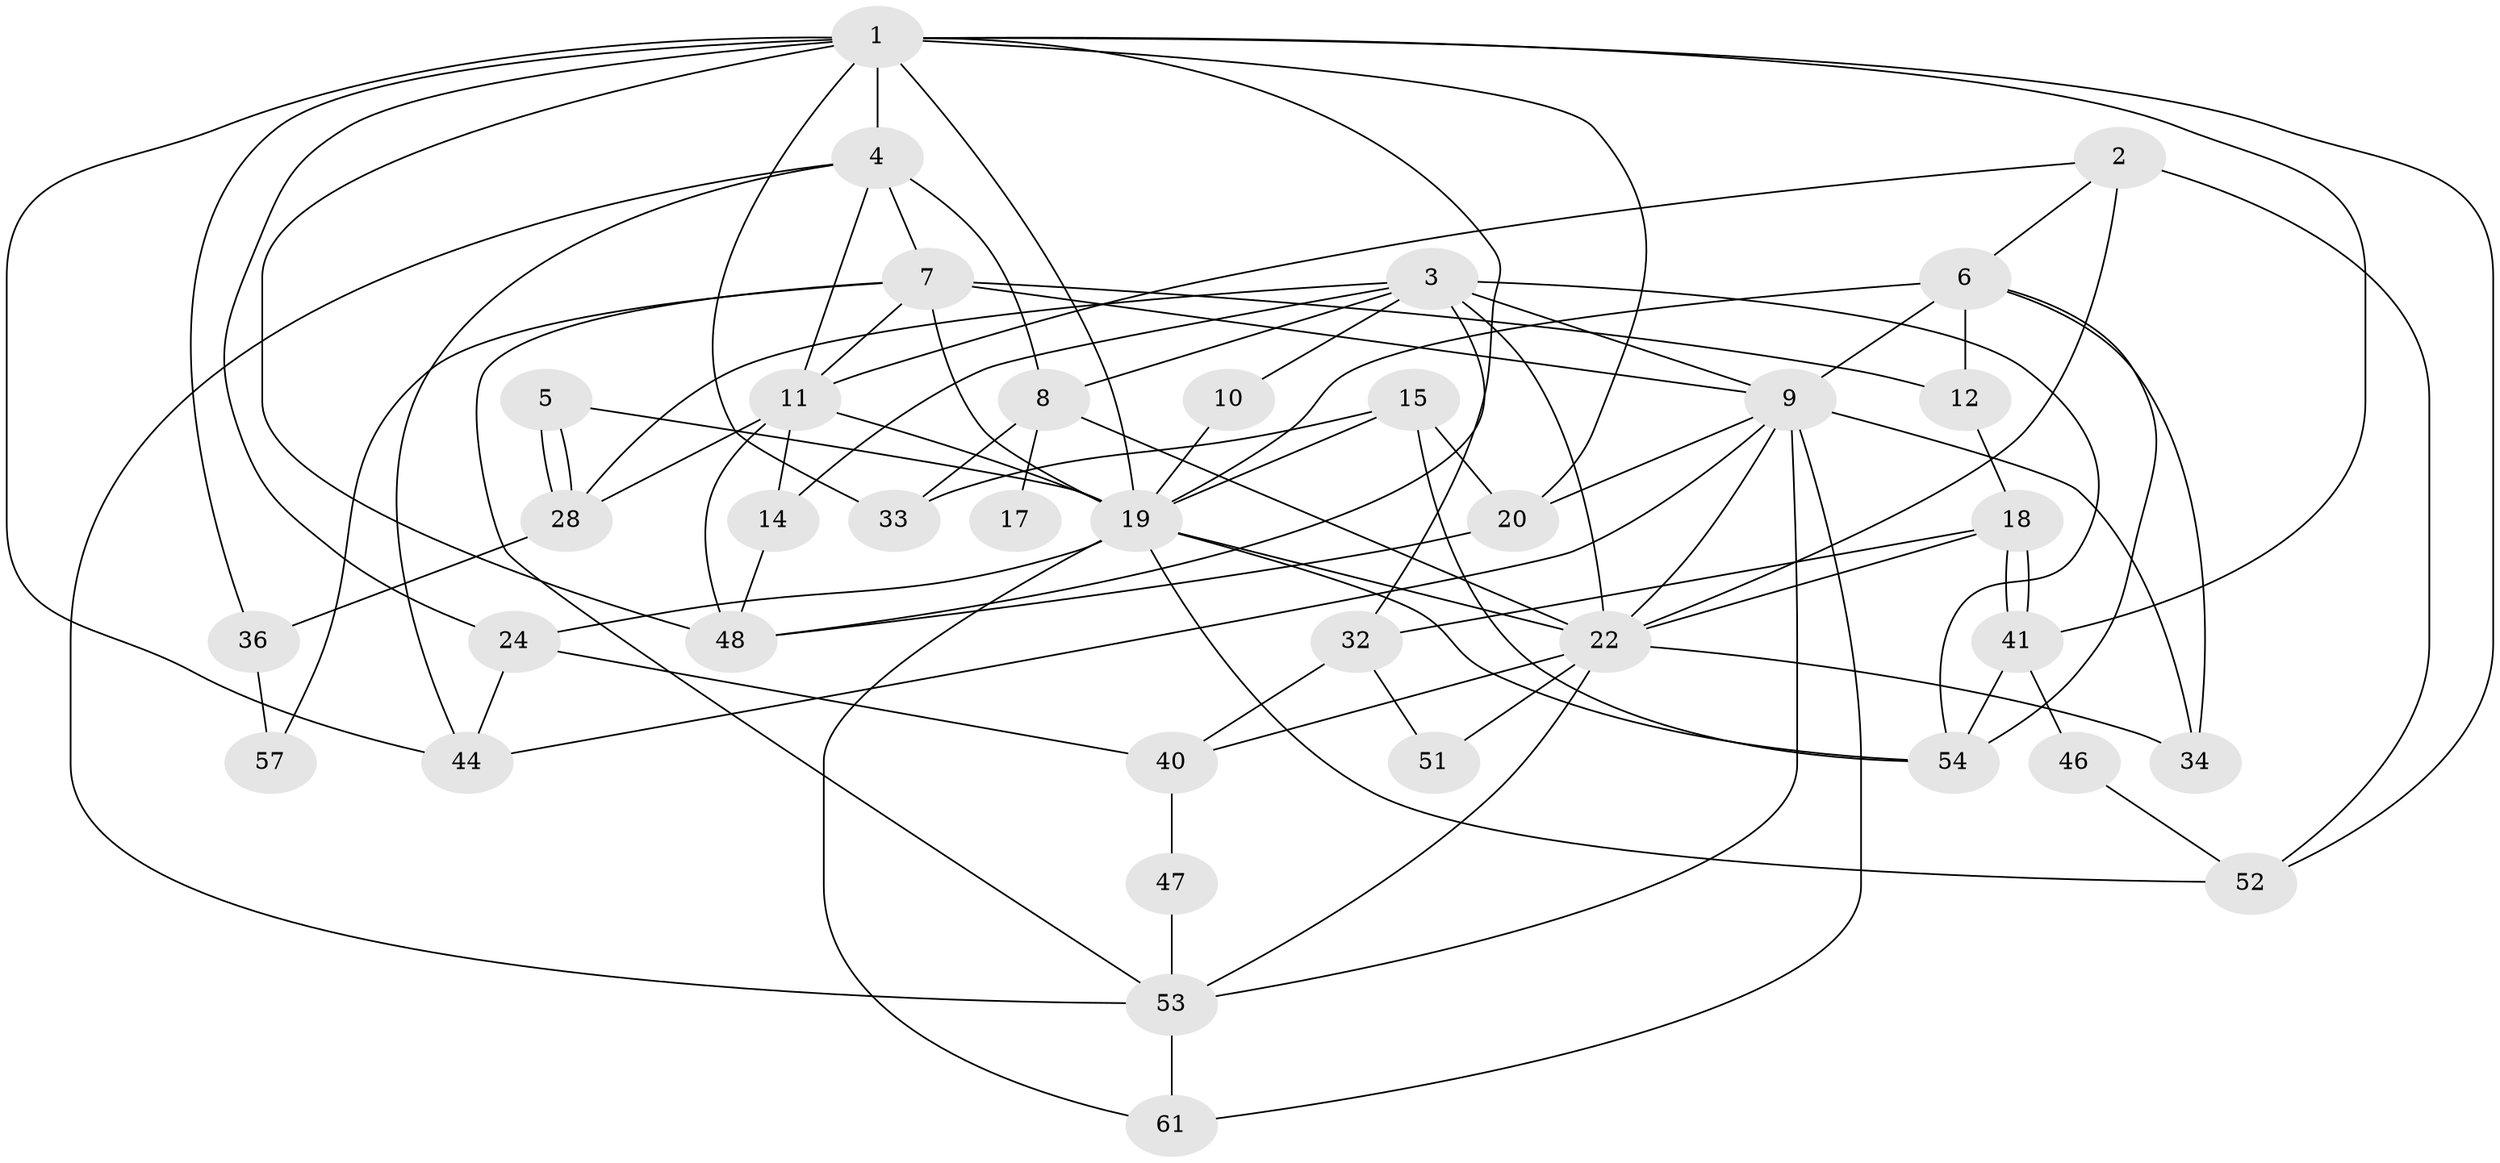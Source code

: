 // original degree distribution, {5: 0.27419354838709675, 4: 0.2903225806451613, 3: 0.1774193548387097, 7: 0.03225806451612903, 2: 0.16129032258064516, 6: 0.06451612903225806}
// Generated by graph-tools (version 1.1) at 2025/18/03/04/25 18:18:42]
// undirected, 37 vertices, 88 edges
graph export_dot {
graph [start="1"]
  node [color=gray90,style=filled];
  1 [super="+21+23+42"];
  2;
  3 [super="+16+35"];
  4 [super="+25"];
  5;
  6 [super="+43"];
  7 [super="+27+49"];
  8 [super="+13"];
  9 [super="+30+62+31"];
  10 [super="+59"];
  11 [super="+58"];
  12;
  14;
  15;
  17;
  18;
  19 [super="+38+26"];
  20;
  22 [super="+37+29"];
  24;
  28;
  32;
  33;
  34;
  36;
  40;
  41;
  44 [super="+55"];
  46;
  47;
  48;
  51;
  52;
  53;
  54;
  57;
  61;
  1 -- 52;
  1 -- 48;
  1 -- 24;
  1 -- 41;
  1 -- 4;
  1 -- 20;
  1 -- 33;
  1 -- 32;
  1 -- 36;
  1 -- 44;
  1 -- 19;
  2 -- 22;
  2 -- 52;
  2 -- 11;
  2 -- 6;
  3 -- 28;
  3 -- 10;
  3 -- 48;
  3 -- 22;
  3 -- 14;
  3 -- 54;
  3 -- 9;
  3 -- 8;
  4 -- 53;
  4 -- 44;
  4 -- 7 [weight=2];
  4 -- 8;
  4 -- 11;
  5 -- 28;
  5 -- 28;
  5 -- 19;
  6 -- 19;
  6 -- 34;
  6 -- 54;
  6 -- 12;
  6 -- 9 [weight=2];
  7 -- 53;
  7 -- 57;
  7 -- 9 [weight=3];
  7 -- 11;
  7 -- 12;
  7 -- 19;
  8 -- 17 [weight=2];
  8 -- 33;
  8 -- 22 [weight=2];
  9 -- 61;
  9 -- 44;
  9 -- 22 [weight=2];
  9 -- 34 [weight=2];
  9 -- 20;
  9 -- 53;
  10 -- 19 [weight=2];
  11 -- 28;
  11 -- 48;
  11 -- 14;
  11 -- 19;
  12 -- 18;
  14 -- 48;
  15 -- 33;
  15 -- 20;
  15 -- 19 [weight=2];
  15 -- 54;
  18 -- 41;
  18 -- 41;
  18 -- 32;
  18 -- 22;
  19 -- 22;
  19 -- 54;
  19 -- 24;
  19 -- 52;
  19 -- 61;
  20 -- 48;
  22 -- 53;
  22 -- 34;
  22 -- 51;
  22 -- 40;
  24 -- 44;
  24 -- 40;
  28 -- 36;
  32 -- 40;
  32 -- 51;
  36 -- 57;
  40 -- 47;
  41 -- 54;
  41 -- 46;
  46 -- 52;
  47 -- 53;
  53 -- 61;
}
